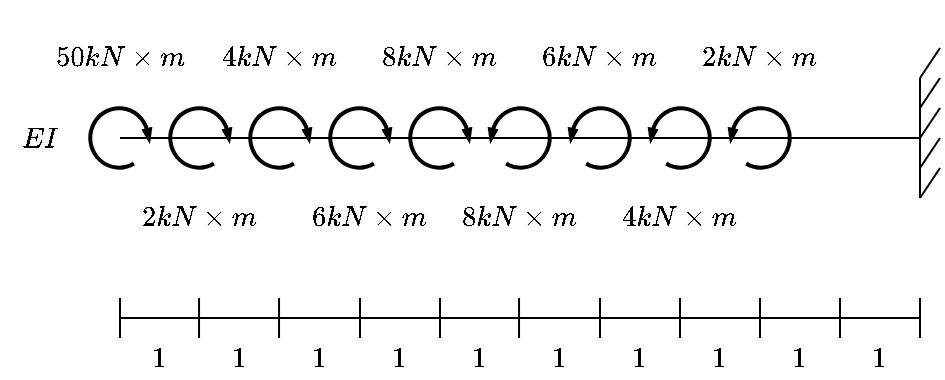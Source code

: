 <mxfile version="15.3.8" type="device"><diagram id="3wqxQpXpAx_bmg-5b5vm" name="Page-1"><mxGraphModel dx="1131" dy="648" grid="1" gridSize="10" guides="1" tooltips="1" connect="1" arrows="1" fold="1" page="1" pageScale="1" pageWidth="850" pageHeight="1100" math="1" shadow="0"><root><mxCell id="0"/><mxCell id="1" parent="0"/><mxCell id="gDfdoqJfJN4b6E0qXy2k-1" value="" style="endArrow=none;html=1;startArrow=none;" parent="1" edge="1"><mxGeometry width="50" height="50" relative="1" as="geometry"><mxPoint x="160" y="320" as="sourcePoint"/><mxPoint x="560" y="320" as="targetPoint"/></mxGeometry></mxCell><mxCell id="gDfdoqJfJN4b6E0qXy2k-79" value="$$50 kN \times m $$" style="text;html=1;strokeColor=none;fillColor=none;align=center;verticalAlign=middle;whiteSpace=wrap;rounded=0;" parent="1" vertex="1"><mxGeometry x="140" y="270" width="40" height="20" as="geometry"/></mxCell><mxCell id="gDfdoqJfJN4b6E0qXy2k-80" value="$$EI$$" style="text;html=1;strokeColor=none;fillColor=none;align=center;verticalAlign=middle;whiteSpace=wrap;rounded=0;" parent="1" vertex="1"><mxGeometry x="100" y="310" width="40" height="20" as="geometry"/></mxCell><mxCell id="gDfdoqJfJN4b6E0qXy2k-81" value="" style="group" parent="1" vertex="1" connectable="0"><mxGeometry x="160" y="400" width="400" height="40" as="geometry"/></mxCell><mxCell id="gDfdoqJfJN4b6E0qXy2k-82" value="" style="endArrow=none;html=1;" parent="gDfdoqJfJN4b6E0qXy2k-81" edge="1"><mxGeometry width="50" height="50" relative="1" as="geometry"><mxPoint y="10" as="sourcePoint"/><mxPoint x="400" y="10" as="targetPoint"/></mxGeometry></mxCell><mxCell id="gDfdoqJfJN4b6E0qXy2k-83" value="" style="endArrow=none;html=1;" parent="gDfdoqJfJN4b6E0qXy2k-81" edge="1"><mxGeometry width="50" height="50" relative="1" as="geometry"><mxPoint y="20" as="sourcePoint"/><mxPoint as="targetPoint"/></mxGeometry></mxCell><mxCell id="gDfdoqJfJN4b6E0qXy2k-84" value="" style="endArrow=none;html=1;" parent="gDfdoqJfJN4b6E0qXy2k-81" edge="1"><mxGeometry width="50" height="50" relative="1" as="geometry"><mxPoint x="39.52" y="20" as="sourcePoint"/><mxPoint x="39.52" as="targetPoint"/></mxGeometry></mxCell><mxCell id="gDfdoqJfJN4b6E0qXy2k-85" value="" style="endArrow=none;html=1;" parent="gDfdoqJfJN4b6E0qXy2k-81" edge="1"><mxGeometry width="50" height="50" relative="1" as="geometry"><mxPoint x="79.52" y="20" as="sourcePoint"/><mxPoint x="79.52" as="targetPoint"/></mxGeometry></mxCell><mxCell id="gDfdoqJfJN4b6E0qXy2k-86" value="" style="endArrow=none;html=1;" parent="gDfdoqJfJN4b6E0qXy2k-81" edge="1"><mxGeometry width="50" height="50" relative="1" as="geometry"><mxPoint x="120" y="20" as="sourcePoint"/><mxPoint x="120" as="targetPoint"/></mxGeometry></mxCell><mxCell id="gDfdoqJfJN4b6E0qXy2k-87" value="" style="endArrow=none;html=1;" parent="gDfdoqJfJN4b6E0qXy2k-81" edge="1"><mxGeometry width="50" height="50" relative="1" as="geometry"><mxPoint x="160" y="20" as="sourcePoint"/><mxPoint x="160" as="targetPoint"/></mxGeometry></mxCell><mxCell id="gDfdoqJfJN4b6E0qXy2k-88" value="" style="endArrow=none;html=1;" parent="gDfdoqJfJN4b6E0qXy2k-81" edge="1"><mxGeometry width="50" height="50" relative="1" as="geometry"><mxPoint x="199.52" y="20" as="sourcePoint"/><mxPoint x="199.52" as="targetPoint"/></mxGeometry></mxCell><mxCell id="gDfdoqJfJN4b6E0qXy2k-89" value="" style="endArrow=none;html=1;" parent="gDfdoqJfJN4b6E0qXy2k-81" edge="1"><mxGeometry width="50" height="50" relative="1" as="geometry"><mxPoint x="240" y="20" as="sourcePoint"/><mxPoint x="240" as="targetPoint"/></mxGeometry></mxCell><mxCell id="gDfdoqJfJN4b6E0qXy2k-90" value="" style="endArrow=none;html=1;" parent="gDfdoqJfJN4b6E0qXy2k-81" edge="1"><mxGeometry width="50" height="50" relative="1" as="geometry"><mxPoint x="280" y="20" as="sourcePoint"/><mxPoint x="280" as="targetPoint"/></mxGeometry></mxCell><mxCell id="gDfdoqJfJN4b6E0qXy2k-91" value="" style="endArrow=none;html=1;" parent="gDfdoqJfJN4b6E0qXy2k-81" edge="1"><mxGeometry width="50" height="50" relative="1" as="geometry"><mxPoint x="320" y="20" as="sourcePoint"/><mxPoint x="320" as="targetPoint"/></mxGeometry></mxCell><mxCell id="gDfdoqJfJN4b6E0qXy2k-92" value="" style="endArrow=none;html=1;" parent="gDfdoqJfJN4b6E0qXy2k-81" edge="1"><mxGeometry width="50" height="50" relative="1" as="geometry"><mxPoint x="360" y="20" as="sourcePoint"/><mxPoint x="360" as="targetPoint"/></mxGeometry></mxCell><mxCell id="gDfdoqJfJN4b6E0qXy2k-93" value="" style="endArrow=none;html=1;" parent="gDfdoqJfJN4b6E0qXy2k-81" edge="1"><mxGeometry width="50" height="50" relative="1" as="geometry"><mxPoint x="400" y="20" as="sourcePoint"/><mxPoint x="400" as="targetPoint"/></mxGeometry></mxCell><mxCell id="gDfdoqJfJN4b6E0qXy2k-94" value="$$1$$" style="text;html=1;strokeColor=none;fillColor=none;align=center;verticalAlign=middle;whiteSpace=wrap;rounded=0;" parent="gDfdoqJfJN4b6E0qXy2k-81" vertex="1"><mxGeometry y="20" width="40" height="20" as="geometry"/></mxCell><mxCell id="gDfdoqJfJN4b6E0qXy2k-95" value="$$1$$" style="text;html=1;strokeColor=none;fillColor=none;align=center;verticalAlign=middle;whiteSpace=wrap;rounded=0;" parent="gDfdoqJfJN4b6E0qXy2k-81" vertex="1"><mxGeometry x="40" y="20" width="40" height="20" as="geometry"/></mxCell><mxCell id="gDfdoqJfJN4b6E0qXy2k-96" value="$$1$$" style="text;html=1;strokeColor=none;fillColor=none;align=center;verticalAlign=middle;whiteSpace=wrap;rounded=0;" parent="gDfdoqJfJN4b6E0qXy2k-81" vertex="1"><mxGeometry x="80" y="20" width="40" height="20" as="geometry"/></mxCell><mxCell id="gDfdoqJfJN4b6E0qXy2k-97" value="$$1$$" style="text;html=1;strokeColor=none;fillColor=none;align=center;verticalAlign=middle;whiteSpace=wrap;rounded=0;" parent="gDfdoqJfJN4b6E0qXy2k-81" vertex="1"><mxGeometry x="120" y="20" width="40" height="20" as="geometry"/></mxCell><mxCell id="gDfdoqJfJN4b6E0qXy2k-98" value="$$1$$" style="text;html=1;strokeColor=none;fillColor=none;align=center;verticalAlign=middle;whiteSpace=wrap;rounded=0;" parent="gDfdoqJfJN4b6E0qXy2k-81" vertex="1"><mxGeometry x="160" y="20" width="40" height="20" as="geometry"/></mxCell><mxCell id="gDfdoqJfJN4b6E0qXy2k-99" value="$$1$$" style="text;html=1;strokeColor=none;fillColor=none;align=center;verticalAlign=middle;whiteSpace=wrap;rounded=0;" parent="gDfdoqJfJN4b6E0qXy2k-81" vertex="1"><mxGeometry x="200" y="20" width="40" height="20" as="geometry"/></mxCell><mxCell id="gDfdoqJfJN4b6E0qXy2k-100" value="$$1$$" style="text;html=1;strokeColor=none;fillColor=none;align=center;verticalAlign=middle;whiteSpace=wrap;rounded=0;" parent="gDfdoqJfJN4b6E0qXy2k-81" vertex="1"><mxGeometry x="240" y="20" width="40" height="20" as="geometry"/></mxCell><mxCell id="gDfdoqJfJN4b6E0qXy2k-101" value="$$1$$" style="text;html=1;strokeColor=none;fillColor=none;align=center;verticalAlign=middle;whiteSpace=wrap;rounded=0;" parent="gDfdoqJfJN4b6E0qXy2k-81" vertex="1"><mxGeometry x="280" y="20" width="40" height="20" as="geometry"/></mxCell><mxCell id="gDfdoqJfJN4b6E0qXy2k-102" value="$$1$$" style="text;html=1;strokeColor=none;fillColor=none;align=center;verticalAlign=middle;whiteSpace=wrap;rounded=0;" parent="gDfdoqJfJN4b6E0qXy2k-81" vertex="1"><mxGeometry x="320" y="20" width="40" height="20" as="geometry"/></mxCell><mxCell id="gDfdoqJfJN4b6E0qXy2k-103" value="$$1$$" style="text;html=1;strokeColor=none;fillColor=none;align=center;verticalAlign=middle;whiteSpace=wrap;rounded=0;" parent="gDfdoqJfJN4b6E0qXy2k-81" vertex="1"><mxGeometry x="360" y="20" width="40" height="20" as="geometry"/></mxCell><mxCell id="gDfdoqJfJN4b6E0qXy2k-118" value="" style="verticalLabelPosition=bottom;html=1;verticalAlign=top;strokeWidth=2;shape=mxgraph.lean_mapping.physical_pull;pointerEvents=1;sketch=0;rotation=-180;flipH=1;" parent="1" vertex="1"><mxGeometry x="185" y="305" width="30" height="30" as="geometry"/></mxCell><mxCell id="gDfdoqJfJN4b6E0qXy2k-150" value="" style="verticalLabelPosition=bottom;html=1;verticalAlign=top;strokeWidth=2;shape=mxgraph.lean_mapping.physical_pull;pointerEvents=1;sketch=0;rotation=-180;flipH=1;" parent="1" vertex="1"><mxGeometry x="145" y="305" width="30" height="30" as="geometry"/></mxCell><mxCell id="gDfdoqJfJN4b6E0qXy2k-155" value="" style="verticalLabelPosition=bottom;html=1;verticalAlign=top;strokeWidth=2;shape=mxgraph.lean_mapping.physical_pull;pointerEvents=1;sketch=0;rotation=-180;flipH=1;" parent="1" vertex="1"><mxGeometry x="265" y="305" width="30" height="30" as="geometry"/></mxCell><mxCell id="gDfdoqJfJN4b6E0qXy2k-156" value="" style="verticalLabelPosition=bottom;html=1;verticalAlign=top;strokeWidth=2;shape=mxgraph.lean_mapping.physical_pull;pointerEvents=1;sketch=0;rotation=-180;flipH=1;" parent="1" vertex="1"><mxGeometry x="225" y="305" width="30" height="30" as="geometry"/></mxCell><mxCell id="gDfdoqJfJN4b6E0qXy2k-157" value="" style="verticalLabelPosition=bottom;html=1;verticalAlign=top;strokeWidth=2;shape=mxgraph.lean_mapping.physical_pull;pointerEvents=1;sketch=0;rotation=-180;flipH=1;" parent="1" vertex="1"><mxGeometry x="305" y="305" width="30" height="30" as="geometry"/></mxCell><mxCell id="gDfdoqJfJN4b6E0qXy2k-158" value="" style="verticalLabelPosition=bottom;html=1;verticalAlign=top;strokeWidth=2;shape=mxgraph.lean_mapping.physical_pull;pointerEvents=1;sketch=0;rotation=-180;flipH=0;" parent="1" vertex="1"><mxGeometry x="345" y="305" width="30" height="30" as="geometry"/></mxCell><mxCell id="gDfdoqJfJN4b6E0qXy2k-159" value="" style="verticalLabelPosition=bottom;html=1;verticalAlign=top;strokeWidth=2;shape=mxgraph.lean_mapping.physical_pull;pointerEvents=1;sketch=0;rotation=-180;flipH=0;" parent="1" vertex="1"><mxGeometry x="385" y="305" width="30" height="30" as="geometry"/></mxCell><mxCell id="gDfdoqJfJN4b6E0qXy2k-160" value="" style="verticalLabelPosition=bottom;html=1;verticalAlign=top;strokeWidth=2;shape=mxgraph.lean_mapping.physical_pull;pointerEvents=1;sketch=0;rotation=-180;flipH=0;" parent="1" vertex="1"><mxGeometry x="425" y="305" width="30" height="30" as="geometry"/></mxCell><mxCell id="gDfdoqJfJN4b6E0qXy2k-161" value="" style="verticalLabelPosition=bottom;html=1;verticalAlign=top;strokeWidth=2;shape=mxgraph.lean_mapping.physical_pull;pointerEvents=1;sketch=0;rotation=-180;flipH=0;" parent="1" vertex="1"><mxGeometry x="465" y="305" width="30" height="30" as="geometry"/></mxCell><mxCell id="gDfdoqJfJN4b6E0qXy2k-162" value="$$2 kN \times m $$" style="text;html=1;strokeColor=none;fillColor=none;align=center;verticalAlign=middle;whiteSpace=wrap;rounded=0;" parent="1" vertex="1"><mxGeometry x="180" y="350" width="40" height="20" as="geometry"/></mxCell><mxCell id="gDfdoqJfJN4b6E0qXy2k-163" value="$$4 kN \times m $$" style="text;html=1;strokeColor=none;fillColor=none;align=center;verticalAlign=middle;whiteSpace=wrap;rounded=0;" parent="1" vertex="1"><mxGeometry x="220" y="270" width="40" height="20" as="geometry"/></mxCell><mxCell id="gDfdoqJfJN4b6E0qXy2k-164" value="$$6 kN \times m $$" style="text;html=1;strokeColor=none;fillColor=none;align=center;verticalAlign=middle;whiteSpace=wrap;rounded=0;" parent="1" vertex="1"><mxGeometry x="265" y="350" width="40" height="20" as="geometry"/></mxCell><mxCell id="gDfdoqJfJN4b6E0qXy2k-165" value="$$8 kN \times m $$" style="text;html=1;strokeColor=none;fillColor=none;align=center;verticalAlign=middle;whiteSpace=wrap;rounded=0;" parent="1" vertex="1"><mxGeometry x="300" y="270" width="40" height="20" as="geometry"/></mxCell><mxCell id="gDfdoqJfJN4b6E0qXy2k-166" value="$$6 kN \times m $$" style="text;html=1;strokeColor=none;fillColor=none;align=center;verticalAlign=middle;whiteSpace=wrap;rounded=0;" parent="1" vertex="1"><mxGeometry x="380" y="270" width="40" height="20" as="geometry"/></mxCell><mxCell id="gDfdoqJfJN4b6E0qXy2k-167" value="$$8 kN \times m $$" style="text;html=1;strokeColor=none;fillColor=none;align=center;verticalAlign=middle;whiteSpace=wrap;rounded=0;" parent="1" vertex="1"><mxGeometry x="340" y="350" width="40" height="20" as="geometry"/></mxCell><mxCell id="gDfdoqJfJN4b6E0qXy2k-168" value="$$4 kN \times m $$" style="text;html=1;strokeColor=none;fillColor=none;align=center;verticalAlign=middle;whiteSpace=wrap;rounded=0;" parent="1" vertex="1"><mxGeometry x="420" y="350" width="40" height="20" as="geometry"/></mxCell><mxCell id="gDfdoqJfJN4b6E0qXy2k-169" value="$$2 kN \times m $$" style="text;html=1;strokeColor=none;fillColor=none;align=center;verticalAlign=middle;whiteSpace=wrap;rounded=0;" parent="1" vertex="1"><mxGeometry x="460" y="270" width="40" height="20" as="geometry"/></mxCell><mxCell id="2_Ylxj9Iu6y4Z8bSAB07-1" value="" style="endArrow=none;html=1;" edge="1" parent="1"><mxGeometry width="50" height="50" relative="1" as="geometry"><mxPoint x="560" y="350" as="sourcePoint"/><mxPoint x="560" y="290" as="targetPoint"/></mxGeometry></mxCell><mxCell id="2_Ylxj9Iu6y4Z8bSAB07-2" value="" style="endArrow=none;html=1;" edge="1" parent="1"><mxGeometry width="50" height="50" relative="1" as="geometry"><mxPoint x="560" y="305" as="sourcePoint"/><mxPoint x="570" y="290" as="targetPoint"/></mxGeometry></mxCell><mxCell id="2_Ylxj9Iu6y4Z8bSAB07-3" value="" style="endArrow=none;html=1;" edge="1" parent="1"><mxGeometry width="50" height="50" relative="1" as="geometry"><mxPoint x="560" y="320" as="sourcePoint"/><mxPoint x="570" y="305" as="targetPoint"/></mxGeometry></mxCell><mxCell id="2_Ylxj9Iu6y4Z8bSAB07-4" value="" style="endArrow=none;html=1;" edge="1" parent="1"><mxGeometry width="50" height="50" relative="1" as="geometry"><mxPoint x="560" y="335" as="sourcePoint"/><mxPoint x="570" y="320" as="targetPoint"/></mxGeometry></mxCell><mxCell id="2_Ylxj9Iu6y4Z8bSAB07-5" value="" style="endArrow=none;html=1;" edge="1" parent="1"><mxGeometry width="50" height="50" relative="1" as="geometry"><mxPoint x="560" y="350" as="sourcePoint"/><mxPoint x="570" y="335" as="targetPoint"/></mxGeometry></mxCell><mxCell id="2_Ylxj9Iu6y4Z8bSAB07-6" value="" style="endArrow=none;html=1;" edge="1" parent="1"><mxGeometry width="50" height="50" relative="1" as="geometry"><mxPoint x="560" y="290" as="sourcePoint"/><mxPoint x="570" y="275" as="targetPoint"/></mxGeometry></mxCell></root></mxGraphModel></diagram></mxfile>